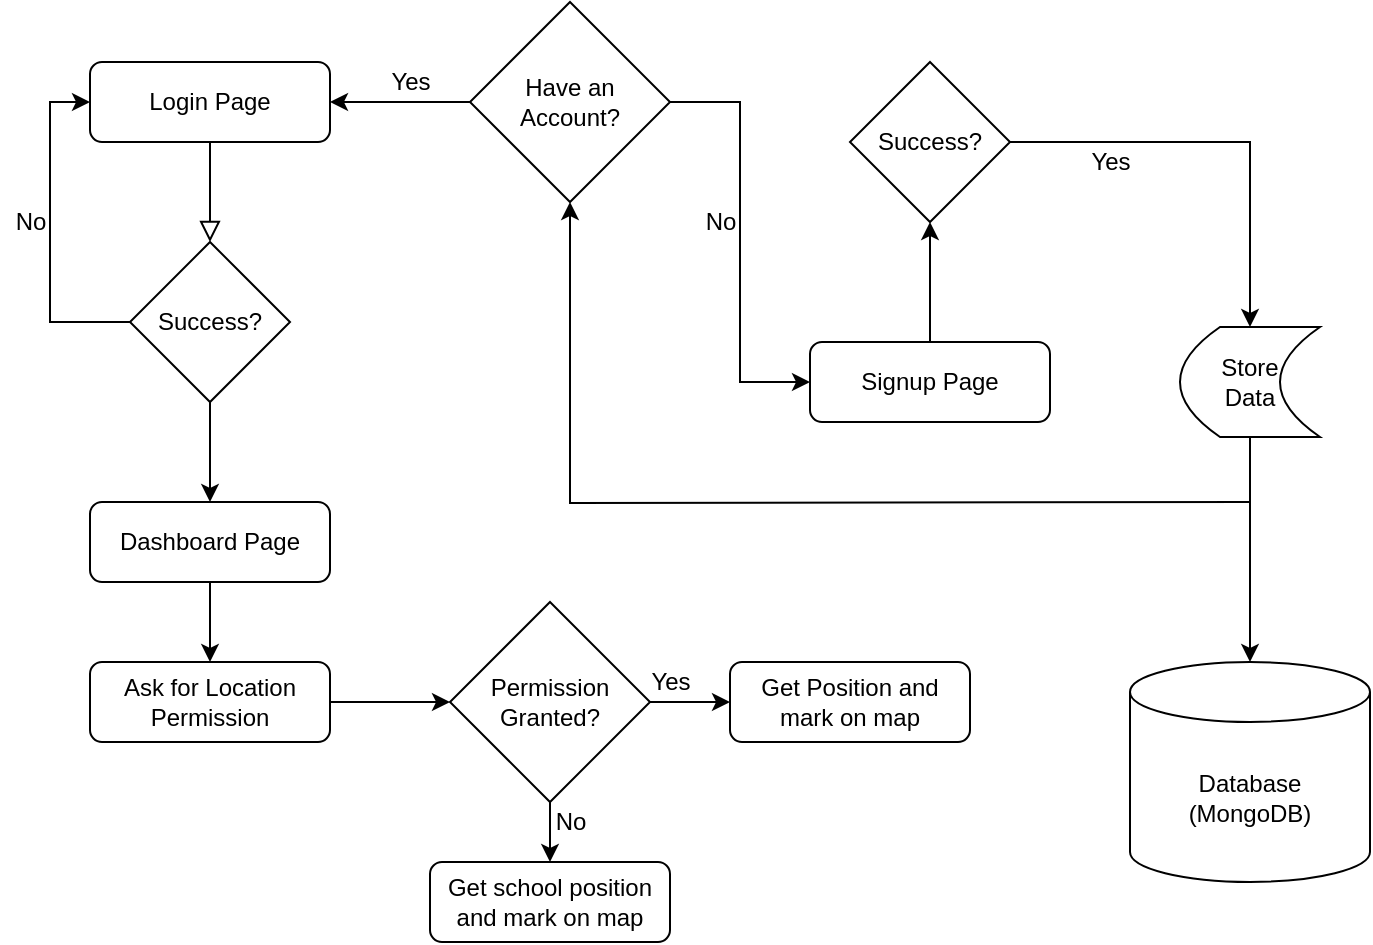 <mxfile version="14.8.6" type="device"><diagram id="C5RBs43oDa-KdzZeNtuy" name="Page-1"><mxGraphModel dx="786" dy="489" grid="1" gridSize="10" guides="1" tooltips="1" connect="1" arrows="1" fold="1" page="1" pageScale="1" pageWidth="827" pageHeight="1169" math="0" shadow="0"><root><mxCell id="WIyWlLk6GJQsqaUBKTNV-0"/><mxCell id="WIyWlLk6GJQsqaUBKTNV-1" parent="WIyWlLk6GJQsqaUBKTNV-0"/><mxCell id="WIyWlLk6GJQsqaUBKTNV-2" value="" style="rounded=0;html=1;jettySize=auto;orthogonalLoop=1;fontSize=11;endArrow=block;endFill=0;endSize=8;strokeWidth=1;shadow=0;labelBackgroundColor=none;edgeStyle=orthogonalEdgeStyle;entryX=0.5;entryY=0;entryDx=0;entryDy=0;" parent="WIyWlLk6GJQsqaUBKTNV-1" source="WIyWlLk6GJQsqaUBKTNV-3" target="efdgq-D1MvIVpPnh7a0i-7" edge="1"><mxGeometry relative="1" as="geometry"><mxPoint x="250" y="160" as="targetPoint"/></mxGeometry></mxCell><mxCell id="WIyWlLk6GJQsqaUBKTNV-3" value="Login Page" style="rounded=1;whiteSpace=wrap;html=1;fontSize=12;glass=0;strokeWidth=1;shadow=0;" parent="WIyWlLk6GJQsqaUBKTNV-1" vertex="1"><mxGeometry x="160" y="80" width="120" height="40" as="geometry"/></mxCell><mxCell id="efdgq-D1MvIVpPnh7a0i-13" value="" style="edgeStyle=orthogonalEdgeStyle;rounded=0;orthogonalLoop=1;jettySize=auto;html=1;" edge="1" parent="WIyWlLk6GJQsqaUBKTNV-1" source="WIyWlLk6GJQsqaUBKTNV-7" target="efdgq-D1MvIVpPnh7a0i-12"><mxGeometry relative="1" as="geometry"/></mxCell><mxCell id="WIyWlLk6GJQsqaUBKTNV-7" value="Signup Page" style="rounded=1;whiteSpace=wrap;html=1;fontSize=12;glass=0;strokeWidth=1;shadow=0;" parent="WIyWlLk6GJQsqaUBKTNV-1" vertex="1"><mxGeometry x="520" y="220" width="120" height="40" as="geometry"/></mxCell><mxCell id="efdgq-D1MvIVpPnh7a0i-23" value="" style="edgeStyle=orthogonalEdgeStyle;rounded=0;orthogonalLoop=1;jettySize=auto;html=1;" edge="1" parent="WIyWlLk6GJQsqaUBKTNV-1" source="WIyWlLk6GJQsqaUBKTNV-11" target="efdgq-D1MvIVpPnh7a0i-22"><mxGeometry relative="1" as="geometry"/></mxCell><mxCell id="WIyWlLk6GJQsqaUBKTNV-11" value="Ask for Location&lt;br&gt;Permission" style="rounded=1;whiteSpace=wrap;html=1;fontSize=12;glass=0;strokeWidth=1;shadow=0;" parent="WIyWlLk6GJQsqaUBKTNV-1" vertex="1"><mxGeometry x="160" y="380" width="120" height="40" as="geometry"/></mxCell><mxCell id="efdgq-D1MvIVpPnh7a0i-21" value="" style="edgeStyle=orthogonalEdgeStyle;rounded=0;orthogonalLoop=1;jettySize=auto;html=1;" edge="1" parent="WIyWlLk6GJQsqaUBKTNV-1" source="WIyWlLk6GJQsqaUBKTNV-12" target="WIyWlLk6GJQsqaUBKTNV-11"><mxGeometry relative="1" as="geometry"/></mxCell><mxCell id="WIyWlLk6GJQsqaUBKTNV-12" value="Dashboard Page" style="rounded=1;whiteSpace=wrap;html=1;fontSize=12;glass=0;strokeWidth=1;shadow=0;" parent="WIyWlLk6GJQsqaUBKTNV-1" vertex="1"><mxGeometry x="160" y="300" width="120" height="40" as="geometry"/></mxCell><mxCell id="efdgq-D1MvIVpPnh7a0i-1" value="" style="edgeStyle=orthogonalEdgeStyle;rounded=0;orthogonalLoop=1;jettySize=auto;html=1;" edge="1" parent="WIyWlLk6GJQsqaUBKTNV-1" source="efdgq-D1MvIVpPnh7a0i-0" target="WIyWlLk6GJQsqaUBKTNV-3"><mxGeometry relative="1" as="geometry"/></mxCell><mxCell id="efdgq-D1MvIVpPnh7a0i-3" value="" style="edgeStyle=orthogonalEdgeStyle;rounded=0;orthogonalLoop=1;jettySize=auto;html=1;entryX=0;entryY=0.5;entryDx=0;entryDy=0;" edge="1" parent="WIyWlLk6GJQsqaUBKTNV-1" source="efdgq-D1MvIVpPnh7a0i-0" target="WIyWlLk6GJQsqaUBKTNV-7"><mxGeometry relative="1" as="geometry"><mxPoint x="620" y="110" as="targetPoint"/></mxGeometry></mxCell><mxCell id="efdgq-D1MvIVpPnh7a0i-0" value="Have an&lt;br&gt;Account?" style="rhombus;whiteSpace=wrap;html=1;" vertex="1" parent="WIyWlLk6GJQsqaUBKTNV-1"><mxGeometry x="350" y="50" width="100" height="100" as="geometry"/></mxCell><mxCell id="efdgq-D1MvIVpPnh7a0i-2" value="Yes" style="text;html=1;align=center;verticalAlign=middle;resizable=0;points=[];autosize=1;strokeColor=none;" vertex="1" parent="WIyWlLk6GJQsqaUBKTNV-1"><mxGeometry x="300" y="80" width="40" height="20" as="geometry"/></mxCell><mxCell id="efdgq-D1MvIVpPnh7a0i-4" value="No" style="text;html=1;align=center;verticalAlign=middle;resizable=0;points=[];autosize=1;strokeColor=none;" vertex="1" parent="WIyWlLk6GJQsqaUBKTNV-1"><mxGeometry x="460" y="150" width="30" height="20" as="geometry"/></mxCell><mxCell id="efdgq-D1MvIVpPnh7a0i-8" style="edgeStyle=orthogonalEdgeStyle;rounded=0;orthogonalLoop=1;jettySize=auto;html=1;exitX=0;exitY=0.5;exitDx=0;exitDy=0;entryX=0;entryY=0.5;entryDx=0;entryDy=0;" edge="1" parent="WIyWlLk6GJQsqaUBKTNV-1" source="efdgq-D1MvIVpPnh7a0i-7" target="WIyWlLk6GJQsqaUBKTNV-3"><mxGeometry relative="1" as="geometry"/></mxCell><mxCell id="efdgq-D1MvIVpPnh7a0i-10" style="edgeStyle=orthogonalEdgeStyle;rounded=0;orthogonalLoop=1;jettySize=auto;html=1;exitX=0.5;exitY=1;exitDx=0;exitDy=0;entryX=0.5;entryY=0;entryDx=0;entryDy=0;" edge="1" parent="WIyWlLk6GJQsqaUBKTNV-1" source="efdgq-D1MvIVpPnh7a0i-7" target="WIyWlLk6GJQsqaUBKTNV-12"><mxGeometry relative="1" as="geometry"/></mxCell><mxCell id="efdgq-D1MvIVpPnh7a0i-7" value="Success?" style="rhombus;whiteSpace=wrap;html=1;" vertex="1" parent="WIyWlLk6GJQsqaUBKTNV-1"><mxGeometry x="180" y="170" width="80" height="80" as="geometry"/></mxCell><mxCell id="efdgq-D1MvIVpPnh7a0i-9" value="No" style="text;html=1;align=center;verticalAlign=middle;resizable=0;points=[];autosize=1;strokeColor=none;" vertex="1" parent="WIyWlLk6GJQsqaUBKTNV-1"><mxGeometry x="115" y="150" width="30" height="20" as="geometry"/></mxCell><mxCell id="efdgq-D1MvIVpPnh7a0i-16" style="edgeStyle=orthogonalEdgeStyle;rounded=0;orthogonalLoop=1;jettySize=auto;html=1;entryX=0.5;entryY=0;entryDx=0;entryDy=0;" edge="1" parent="WIyWlLk6GJQsqaUBKTNV-1" source="efdgq-D1MvIVpPnh7a0i-12" target="efdgq-D1MvIVpPnh7a0i-15"><mxGeometry relative="1" as="geometry"/></mxCell><mxCell id="efdgq-D1MvIVpPnh7a0i-12" value="Success?" style="rhombus;whiteSpace=wrap;html=1;" vertex="1" parent="WIyWlLk6GJQsqaUBKTNV-1"><mxGeometry x="540" y="80" width="80" height="80" as="geometry"/></mxCell><mxCell id="efdgq-D1MvIVpPnh7a0i-18" style="edgeStyle=orthogonalEdgeStyle;rounded=0;orthogonalLoop=1;jettySize=auto;html=1;entryX=0.5;entryY=0;entryDx=0;entryDy=0;entryPerimeter=0;" edge="1" parent="WIyWlLk6GJQsqaUBKTNV-1" source="efdgq-D1MvIVpPnh7a0i-15" target="efdgq-D1MvIVpPnh7a0i-17"><mxGeometry relative="1" as="geometry"/></mxCell><mxCell id="efdgq-D1MvIVpPnh7a0i-20" style="edgeStyle=orthogonalEdgeStyle;rounded=0;orthogonalLoop=1;jettySize=auto;html=1;entryX=0.5;entryY=1;entryDx=0;entryDy=0;" edge="1" parent="WIyWlLk6GJQsqaUBKTNV-1" target="efdgq-D1MvIVpPnh7a0i-0"><mxGeometry relative="1" as="geometry"><mxPoint x="740" y="300" as="sourcePoint"/></mxGeometry></mxCell><mxCell id="efdgq-D1MvIVpPnh7a0i-15" value="Store&lt;br&gt;Data" style="shape=dataStorage;whiteSpace=wrap;html=1;fixedSize=1;" vertex="1" parent="WIyWlLk6GJQsqaUBKTNV-1"><mxGeometry x="705" y="212.5" width="70" height="55" as="geometry"/></mxCell><mxCell id="efdgq-D1MvIVpPnh7a0i-17" value="Database&lt;br&gt;(MongoDB)" style="shape=cylinder3;whiteSpace=wrap;html=1;boundedLbl=1;backgroundOutline=1;size=15;" vertex="1" parent="WIyWlLk6GJQsqaUBKTNV-1"><mxGeometry x="680" y="380" width="120" height="110" as="geometry"/></mxCell><mxCell id="efdgq-D1MvIVpPnh7a0i-19" value="Yes" style="text;html=1;align=center;verticalAlign=middle;resizable=0;points=[];autosize=1;strokeColor=none;" vertex="1" parent="WIyWlLk6GJQsqaUBKTNV-1"><mxGeometry x="650" y="120" width="40" height="20" as="geometry"/></mxCell><mxCell id="efdgq-D1MvIVpPnh7a0i-27" value="" style="edgeStyle=orthogonalEdgeStyle;rounded=0;orthogonalLoop=1;jettySize=auto;html=1;" edge="1" parent="WIyWlLk6GJQsqaUBKTNV-1" source="efdgq-D1MvIVpPnh7a0i-22" target="efdgq-D1MvIVpPnh7a0i-26"><mxGeometry relative="1" as="geometry"/></mxCell><mxCell id="efdgq-D1MvIVpPnh7a0i-30" value="" style="edgeStyle=orthogonalEdgeStyle;rounded=0;orthogonalLoop=1;jettySize=auto;html=1;" edge="1" parent="WIyWlLk6GJQsqaUBKTNV-1" source="efdgq-D1MvIVpPnh7a0i-22" target="efdgq-D1MvIVpPnh7a0i-29"><mxGeometry relative="1" as="geometry"/></mxCell><mxCell id="efdgq-D1MvIVpPnh7a0i-22" value="Permission&lt;br&gt;Granted?" style="rhombus;whiteSpace=wrap;html=1;" vertex="1" parent="WIyWlLk6GJQsqaUBKTNV-1"><mxGeometry x="340" y="350" width="100" height="100" as="geometry"/></mxCell><mxCell id="efdgq-D1MvIVpPnh7a0i-25" value="No" style="text;html=1;align=center;verticalAlign=middle;resizable=0;points=[];autosize=1;strokeColor=none;" vertex="1" parent="WIyWlLk6GJQsqaUBKTNV-1"><mxGeometry x="385" y="450" width="30" height="20" as="geometry"/></mxCell><mxCell id="efdgq-D1MvIVpPnh7a0i-26" value="Get Position and mark on map" style="rounded=1;whiteSpace=wrap;html=1;" vertex="1" parent="WIyWlLk6GJQsqaUBKTNV-1"><mxGeometry x="480" y="380" width="120" height="40" as="geometry"/></mxCell><mxCell id="efdgq-D1MvIVpPnh7a0i-28" value="Yes" style="text;html=1;align=center;verticalAlign=middle;resizable=0;points=[];autosize=1;strokeColor=none;" vertex="1" parent="WIyWlLk6GJQsqaUBKTNV-1"><mxGeometry x="430" y="380" width="40" height="20" as="geometry"/></mxCell><mxCell id="efdgq-D1MvIVpPnh7a0i-29" value="Get school position and mark on map" style="rounded=1;whiteSpace=wrap;html=1;" vertex="1" parent="WIyWlLk6GJQsqaUBKTNV-1"><mxGeometry x="330" y="480" width="120" height="40" as="geometry"/></mxCell></root></mxGraphModel></diagram></mxfile>